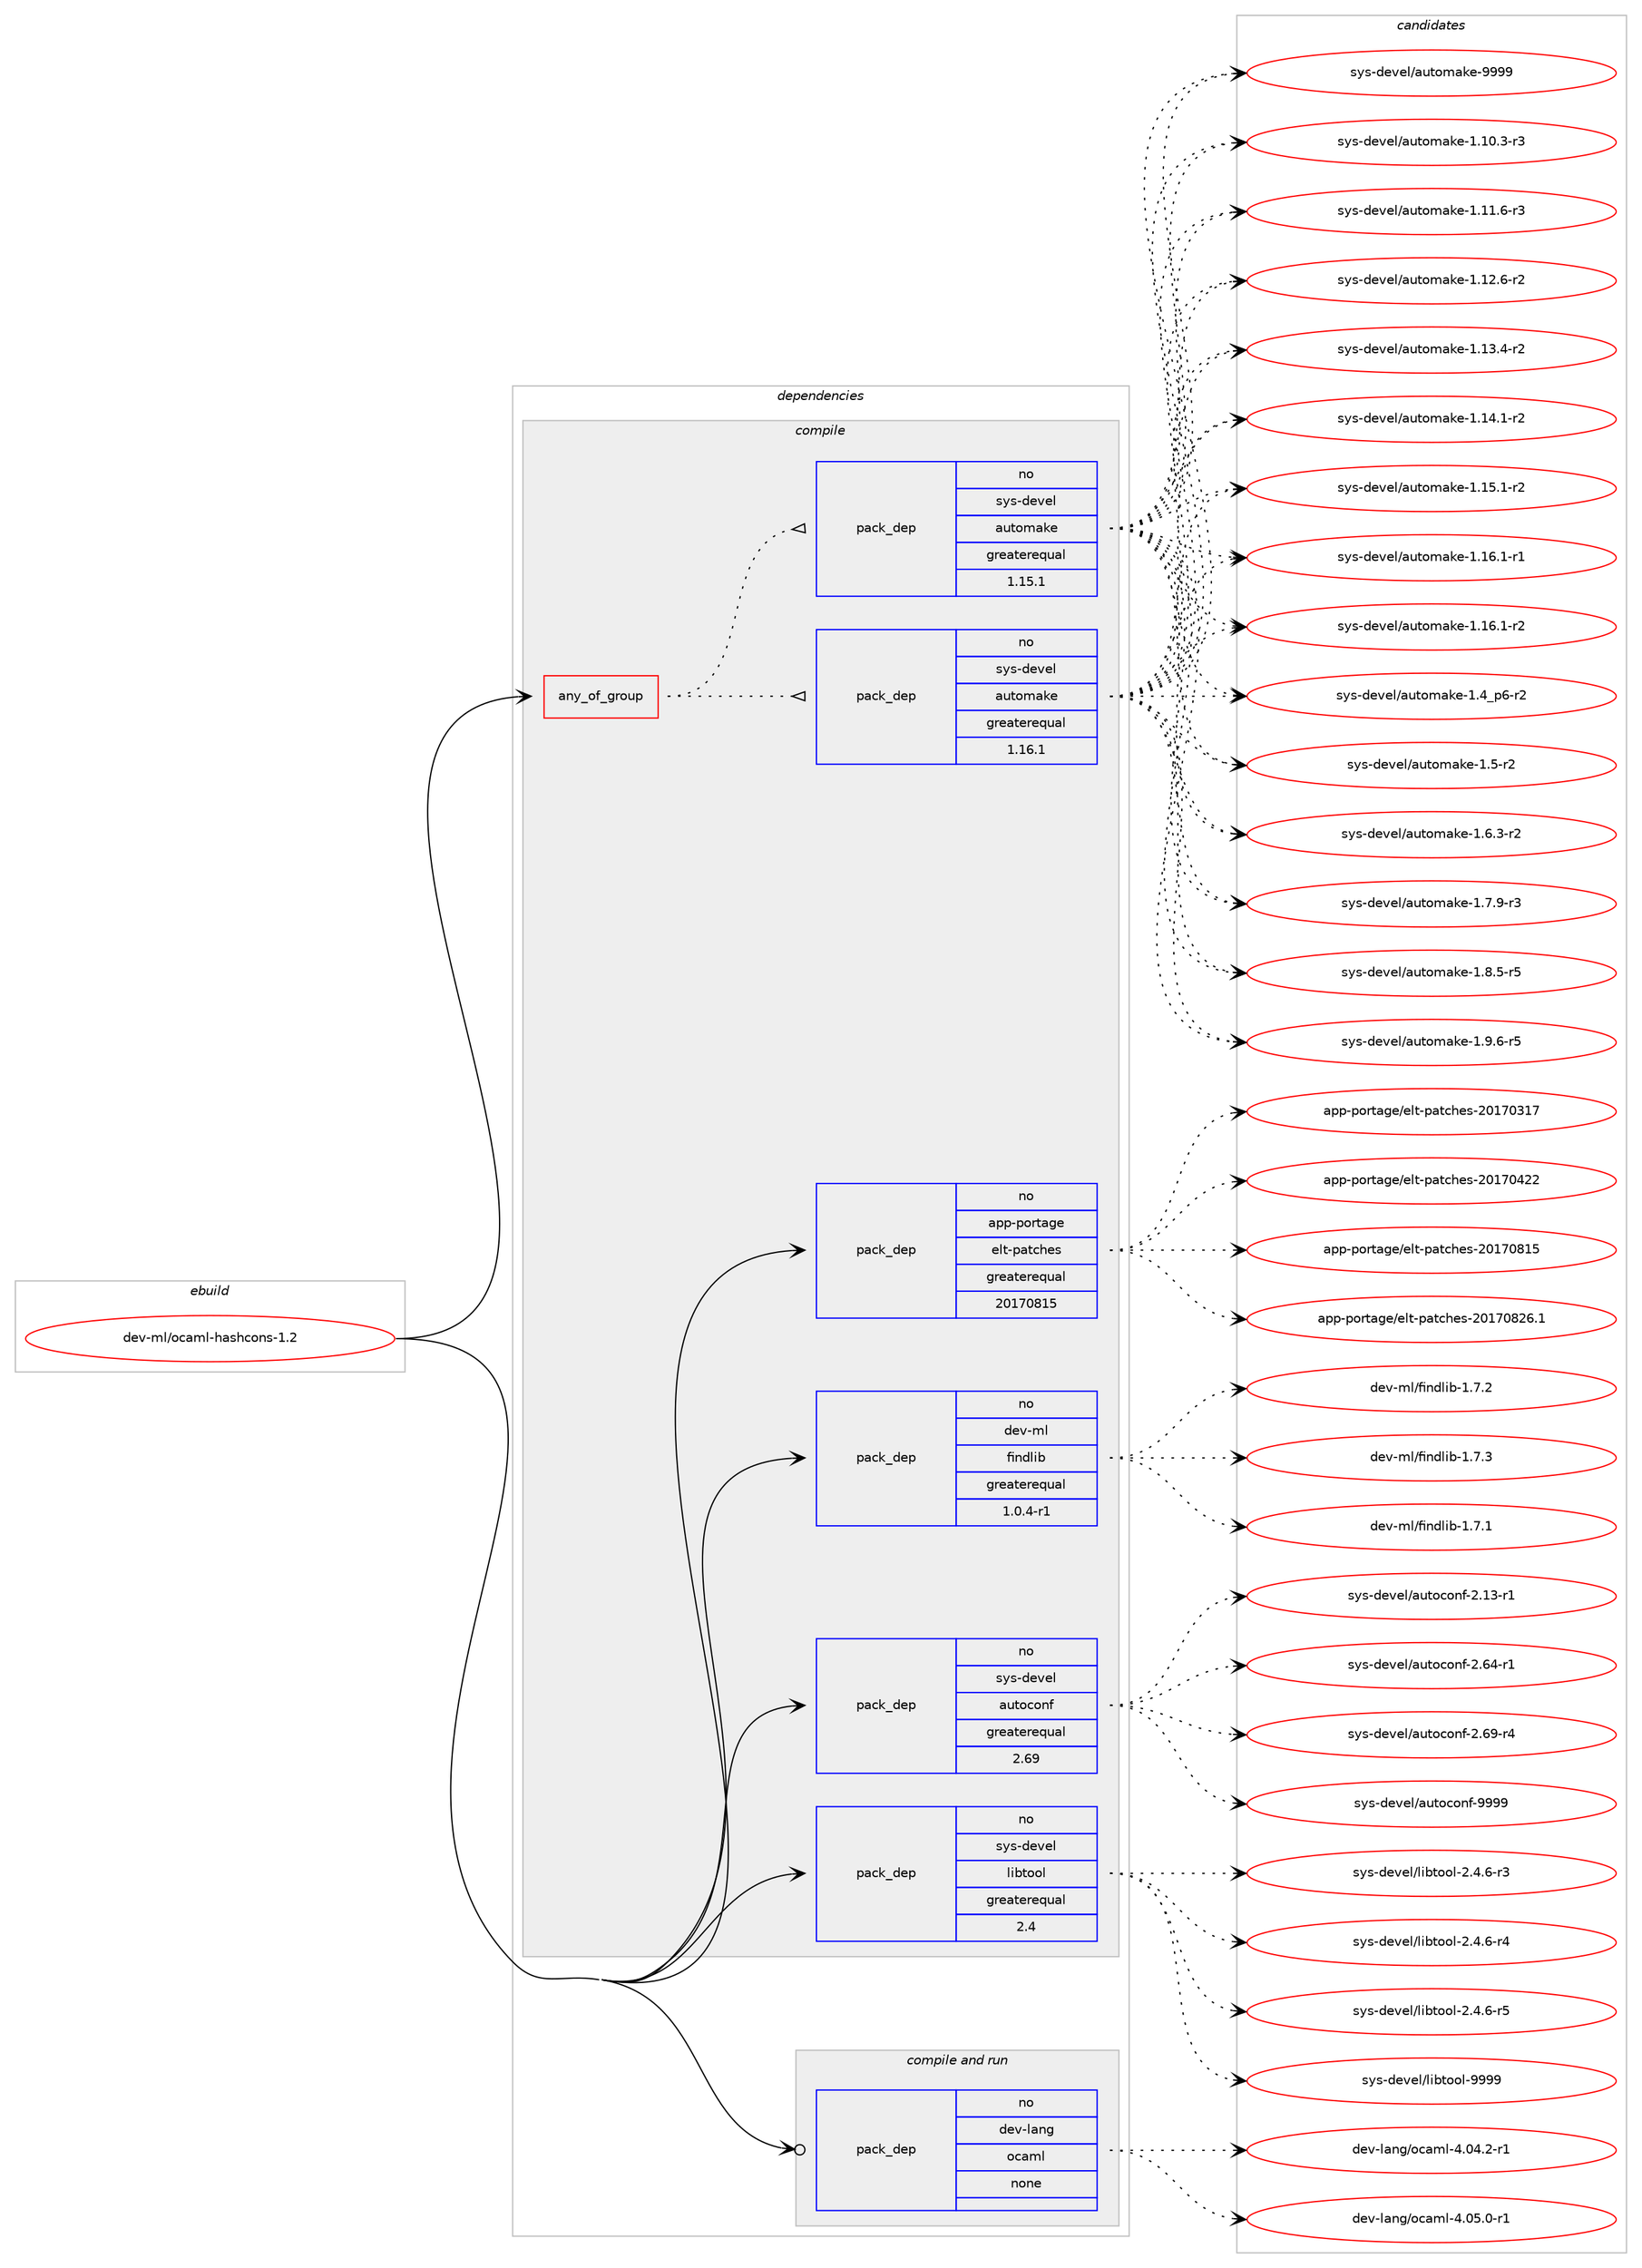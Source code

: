 digraph prolog {

# *************
# Graph options
# *************

newrank=true;
concentrate=true;
compound=true;
graph [rankdir=LR,fontname=Helvetica,fontsize=10,ranksep=1.5];#, ranksep=2.5, nodesep=0.2];
edge  [arrowhead=vee];
node  [fontname=Helvetica,fontsize=10];

# **********
# The ebuild
# **********

subgraph cluster_leftcol {
color=gray;
rank=same;
label=<<i>ebuild</i>>;
id [label="dev-ml/ocaml-hashcons-1.2", color=red, width=4, href="../dev-ml/ocaml-hashcons-1.2.svg"];
}

# ****************
# The dependencies
# ****************

subgraph cluster_midcol {
color=gray;
label=<<i>dependencies</i>>;
subgraph cluster_compile {
fillcolor="#eeeeee";
style=filled;
label=<<i>compile</i>>;
subgraph any11271 {
dependency572074 [label=<<TABLE BORDER="0" CELLBORDER="1" CELLSPACING="0" CELLPADDING="4"><TR><TD CELLPADDING="10">any_of_group</TD></TR></TABLE>>, shape=none, color=red];subgraph pack427291 {
dependency572075 [label=<<TABLE BORDER="0" CELLBORDER="1" CELLSPACING="0" CELLPADDING="4" WIDTH="220"><TR><TD ROWSPAN="6" CELLPADDING="30">pack_dep</TD></TR><TR><TD WIDTH="110">no</TD></TR><TR><TD>sys-devel</TD></TR><TR><TD>automake</TD></TR><TR><TD>greaterequal</TD></TR><TR><TD>1.16.1</TD></TR></TABLE>>, shape=none, color=blue];
}
dependency572074:e -> dependency572075:w [weight=20,style="dotted",arrowhead="oinv"];
subgraph pack427292 {
dependency572076 [label=<<TABLE BORDER="0" CELLBORDER="1" CELLSPACING="0" CELLPADDING="4" WIDTH="220"><TR><TD ROWSPAN="6" CELLPADDING="30">pack_dep</TD></TR><TR><TD WIDTH="110">no</TD></TR><TR><TD>sys-devel</TD></TR><TR><TD>automake</TD></TR><TR><TD>greaterequal</TD></TR><TR><TD>1.15.1</TD></TR></TABLE>>, shape=none, color=blue];
}
dependency572074:e -> dependency572076:w [weight=20,style="dotted",arrowhead="oinv"];
}
id:e -> dependency572074:w [weight=20,style="solid",arrowhead="vee"];
subgraph pack427293 {
dependency572077 [label=<<TABLE BORDER="0" CELLBORDER="1" CELLSPACING="0" CELLPADDING="4" WIDTH="220"><TR><TD ROWSPAN="6" CELLPADDING="30">pack_dep</TD></TR><TR><TD WIDTH="110">no</TD></TR><TR><TD>app-portage</TD></TR><TR><TD>elt-patches</TD></TR><TR><TD>greaterequal</TD></TR><TR><TD>20170815</TD></TR></TABLE>>, shape=none, color=blue];
}
id:e -> dependency572077:w [weight=20,style="solid",arrowhead="vee"];
subgraph pack427294 {
dependency572078 [label=<<TABLE BORDER="0" CELLBORDER="1" CELLSPACING="0" CELLPADDING="4" WIDTH="220"><TR><TD ROWSPAN="6" CELLPADDING="30">pack_dep</TD></TR><TR><TD WIDTH="110">no</TD></TR><TR><TD>dev-ml</TD></TR><TR><TD>findlib</TD></TR><TR><TD>greaterequal</TD></TR><TR><TD>1.0.4-r1</TD></TR></TABLE>>, shape=none, color=blue];
}
id:e -> dependency572078:w [weight=20,style="solid",arrowhead="vee"];
subgraph pack427295 {
dependency572079 [label=<<TABLE BORDER="0" CELLBORDER="1" CELLSPACING="0" CELLPADDING="4" WIDTH="220"><TR><TD ROWSPAN="6" CELLPADDING="30">pack_dep</TD></TR><TR><TD WIDTH="110">no</TD></TR><TR><TD>sys-devel</TD></TR><TR><TD>autoconf</TD></TR><TR><TD>greaterequal</TD></TR><TR><TD>2.69</TD></TR></TABLE>>, shape=none, color=blue];
}
id:e -> dependency572079:w [weight=20,style="solid",arrowhead="vee"];
subgraph pack427296 {
dependency572080 [label=<<TABLE BORDER="0" CELLBORDER="1" CELLSPACING="0" CELLPADDING="4" WIDTH="220"><TR><TD ROWSPAN="6" CELLPADDING="30">pack_dep</TD></TR><TR><TD WIDTH="110">no</TD></TR><TR><TD>sys-devel</TD></TR><TR><TD>libtool</TD></TR><TR><TD>greaterequal</TD></TR><TR><TD>2.4</TD></TR></TABLE>>, shape=none, color=blue];
}
id:e -> dependency572080:w [weight=20,style="solid",arrowhead="vee"];
}
subgraph cluster_compileandrun {
fillcolor="#eeeeee";
style=filled;
label=<<i>compile and run</i>>;
subgraph pack427297 {
dependency572081 [label=<<TABLE BORDER="0" CELLBORDER="1" CELLSPACING="0" CELLPADDING="4" WIDTH="220"><TR><TD ROWSPAN="6" CELLPADDING="30">pack_dep</TD></TR><TR><TD WIDTH="110">no</TD></TR><TR><TD>dev-lang</TD></TR><TR><TD>ocaml</TD></TR><TR><TD>none</TD></TR><TR><TD></TD></TR></TABLE>>, shape=none, color=blue];
}
id:e -> dependency572081:w [weight=20,style="solid",arrowhead="odotvee"];
}
subgraph cluster_run {
fillcolor="#eeeeee";
style=filled;
label=<<i>run</i>>;
}
}

# **************
# The candidates
# **************

subgraph cluster_choices {
rank=same;
color=gray;
label=<<i>candidates</i>>;

subgraph choice427291 {
color=black;
nodesep=1;
choice11512111545100101118101108479711711611110997107101454946494846514511451 [label="sys-devel/automake-1.10.3-r3", color=red, width=4,href="../sys-devel/automake-1.10.3-r3.svg"];
choice11512111545100101118101108479711711611110997107101454946494946544511451 [label="sys-devel/automake-1.11.6-r3", color=red, width=4,href="../sys-devel/automake-1.11.6-r3.svg"];
choice11512111545100101118101108479711711611110997107101454946495046544511450 [label="sys-devel/automake-1.12.6-r2", color=red, width=4,href="../sys-devel/automake-1.12.6-r2.svg"];
choice11512111545100101118101108479711711611110997107101454946495146524511450 [label="sys-devel/automake-1.13.4-r2", color=red, width=4,href="../sys-devel/automake-1.13.4-r2.svg"];
choice11512111545100101118101108479711711611110997107101454946495246494511450 [label="sys-devel/automake-1.14.1-r2", color=red, width=4,href="../sys-devel/automake-1.14.1-r2.svg"];
choice11512111545100101118101108479711711611110997107101454946495346494511450 [label="sys-devel/automake-1.15.1-r2", color=red, width=4,href="../sys-devel/automake-1.15.1-r2.svg"];
choice11512111545100101118101108479711711611110997107101454946495446494511449 [label="sys-devel/automake-1.16.1-r1", color=red, width=4,href="../sys-devel/automake-1.16.1-r1.svg"];
choice11512111545100101118101108479711711611110997107101454946495446494511450 [label="sys-devel/automake-1.16.1-r2", color=red, width=4,href="../sys-devel/automake-1.16.1-r2.svg"];
choice115121115451001011181011084797117116111109971071014549465295112544511450 [label="sys-devel/automake-1.4_p6-r2", color=red, width=4,href="../sys-devel/automake-1.4_p6-r2.svg"];
choice11512111545100101118101108479711711611110997107101454946534511450 [label="sys-devel/automake-1.5-r2", color=red, width=4,href="../sys-devel/automake-1.5-r2.svg"];
choice115121115451001011181011084797117116111109971071014549465446514511450 [label="sys-devel/automake-1.6.3-r2", color=red, width=4,href="../sys-devel/automake-1.6.3-r2.svg"];
choice115121115451001011181011084797117116111109971071014549465546574511451 [label="sys-devel/automake-1.7.9-r3", color=red, width=4,href="../sys-devel/automake-1.7.9-r3.svg"];
choice115121115451001011181011084797117116111109971071014549465646534511453 [label="sys-devel/automake-1.8.5-r5", color=red, width=4,href="../sys-devel/automake-1.8.5-r5.svg"];
choice115121115451001011181011084797117116111109971071014549465746544511453 [label="sys-devel/automake-1.9.6-r5", color=red, width=4,href="../sys-devel/automake-1.9.6-r5.svg"];
choice115121115451001011181011084797117116111109971071014557575757 [label="sys-devel/automake-9999", color=red, width=4,href="../sys-devel/automake-9999.svg"];
dependency572075:e -> choice11512111545100101118101108479711711611110997107101454946494846514511451:w [style=dotted,weight="100"];
dependency572075:e -> choice11512111545100101118101108479711711611110997107101454946494946544511451:w [style=dotted,weight="100"];
dependency572075:e -> choice11512111545100101118101108479711711611110997107101454946495046544511450:w [style=dotted,weight="100"];
dependency572075:e -> choice11512111545100101118101108479711711611110997107101454946495146524511450:w [style=dotted,weight="100"];
dependency572075:e -> choice11512111545100101118101108479711711611110997107101454946495246494511450:w [style=dotted,weight="100"];
dependency572075:e -> choice11512111545100101118101108479711711611110997107101454946495346494511450:w [style=dotted,weight="100"];
dependency572075:e -> choice11512111545100101118101108479711711611110997107101454946495446494511449:w [style=dotted,weight="100"];
dependency572075:e -> choice11512111545100101118101108479711711611110997107101454946495446494511450:w [style=dotted,weight="100"];
dependency572075:e -> choice115121115451001011181011084797117116111109971071014549465295112544511450:w [style=dotted,weight="100"];
dependency572075:e -> choice11512111545100101118101108479711711611110997107101454946534511450:w [style=dotted,weight="100"];
dependency572075:e -> choice115121115451001011181011084797117116111109971071014549465446514511450:w [style=dotted,weight="100"];
dependency572075:e -> choice115121115451001011181011084797117116111109971071014549465546574511451:w [style=dotted,weight="100"];
dependency572075:e -> choice115121115451001011181011084797117116111109971071014549465646534511453:w [style=dotted,weight="100"];
dependency572075:e -> choice115121115451001011181011084797117116111109971071014549465746544511453:w [style=dotted,weight="100"];
dependency572075:e -> choice115121115451001011181011084797117116111109971071014557575757:w [style=dotted,weight="100"];
}
subgraph choice427292 {
color=black;
nodesep=1;
choice11512111545100101118101108479711711611110997107101454946494846514511451 [label="sys-devel/automake-1.10.3-r3", color=red, width=4,href="../sys-devel/automake-1.10.3-r3.svg"];
choice11512111545100101118101108479711711611110997107101454946494946544511451 [label="sys-devel/automake-1.11.6-r3", color=red, width=4,href="../sys-devel/automake-1.11.6-r3.svg"];
choice11512111545100101118101108479711711611110997107101454946495046544511450 [label="sys-devel/automake-1.12.6-r2", color=red, width=4,href="../sys-devel/automake-1.12.6-r2.svg"];
choice11512111545100101118101108479711711611110997107101454946495146524511450 [label="sys-devel/automake-1.13.4-r2", color=red, width=4,href="../sys-devel/automake-1.13.4-r2.svg"];
choice11512111545100101118101108479711711611110997107101454946495246494511450 [label="sys-devel/automake-1.14.1-r2", color=red, width=4,href="../sys-devel/automake-1.14.1-r2.svg"];
choice11512111545100101118101108479711711611110997107101454946495346494511450 [label="sys-devel/automake-1.15.1-r2", color=red, width=4,href="../sys-devel/automake-1.15.1-r2.svg"];
choice11512111545100101118101108479711711611110997107101454946495446494511449 [label="sys-devel/automake-1.16.1-r1", color=red, width=4,href="../sys-devel/automake-1.16.1-r1.svg"];
choice11512111545100101118101108479711711611110997107101454946495446494511450 [label="sys-devel/automake-1.16.1-r2", color=red, width=4,href="../sys-devel/automake-1.16.1-r2.svg"];
choice115121115451001011181011084797117116111109971071014549465295112544511450 [label="sys-devel/automake-1.4_p6-r2", color=red, width=4,href="../sys-devel/automake-1.4_p6-r2.svg"];
choice11512111545100101118101108479711711611110997107101454946534511450 [label="sys-devel/automake-1.5-r2", color=red, width=4,href="../sys-devel/automake-1.5-r2.svg"];
choice115121115451001011181011084797117116111109971071014549465446514511450 [label="sys-devel/automake-1.6.3-r2", color=red, width=4,href="../sys-devel/automake-1.6.3-r2.svg"];
choice115121115451001011181011084797117116111109971071014549465546574511451 [label="sys-devel/automake-1.7.9-r3", color=red, width=4,href="../sys-devel/automake-1.7.9-r3.svg"];
choice115121115451001011181011084797117116111109971071014549465646534511453 [label="sys-devel/automake-1.8.5-r5", color=red, width=4,href="../sys-devel/automake-1.8.5-r5.svg"];
choice115121115451001011181011084797117116111109971071014549465746544511453 [label="sys-devel/automake-1.9.6-r5", color=red, width=4,href="../sys-devel/automake-1.9.6-r5.svg"];
choice115121115451001011181011084797117116111109971071014557575757 [label="sys-devel/automake-9999", color=red, width=4,href="../sys-devel/automake-9999.svg"];
dependency572076:e -> choice11512111545100101118101108479711711611110997107101454946494846514511451:w [style=dotted,weight="100"];
dependency572076:e -> choice11512111545100101118101108479711711611110997107101454946494946544511451:w [style=dotted,weight="100"];
dependency572076:e -> choice11512111545100101118101108479711711611110997107101454946495046544511450:w [style=dotted,weight="100"];
dependency572076:e -> choice11512111545100101118101108479711711611110997107101454946495146524511450:w [style=dotted,weight="100"];
dependency572076:e -> choice11512111545100101118101108479711711611110997107101454946495246494511450:w [style=dotted,weight="100"];
dependency572076:e -> choice11512111545100101118101108479711711611110997107101454946495346494511450:w [style=dotted,weight="100"];
dependency572076:e -> choice11512111545100101118101108479711711611110997107101454946495446494511449:w [style=dotted,weight="100"];
dependency572076:e -> choice11512111545100101118101108479711711611110997107101454946495446494511450:w [style=dotted,weight="100"];
dependency572076:e -> choice115121115451001011181011084797117116111109971071014549465295112544511450:w [style=dotted,weight="100"];
dependency572076:e -> choice11512111545100101118101108479711711611110997107101454946534511450:w [style=dotted,weight="100"];
dependency572076:e -> choice115121115451001011181011084797117116111109971071014549465446514511450:w [style=dotted,weight="100"];
dependency572076:e -> choice115121115451001011181011084797117116111109971071014549465546574511451:w [style=dotted,weight="100"];
dependency572076:e -> choice115121115451001011181011084797117116111109971071014549465646534511453:w [style=dotted,weight="100"];
dependency572076:e -> choice115121115451001011181011084797117116111109971071014549465746544511453:w [style=dotted,weight="100"];
dependency572076:e -> choice115121115451001011181011084797117116111109971071014557575757:w [style=dotted,weight="100"];
}
subgraph choice427293 {
color=black;
nodesep=1;
choice97112112451121111141169710310147101108116451129711699104101115455048495548514955 [label="app-portage/elt-patches-20170317", color=red, width=4,href="../app-portage/elt-patches-20170317.svg"];
choice97112112451121111141169710310147101108116451129711699104101115455048495548525050 [label="app-portage/elt-patches-20170422", color=red, width=4,href="../app-portage/elt-patches-20170422.svg"];
choice97112112451121111141169710310147101108116451129711699104101115455048495548564953 [label="app-portage/elt-patches-20170815", color=red, width=4,href="../app-portage/elt-patches-20170815.svg"];
choice971121124511211111411697103101471011081164511297116991041011154550484955485650544649 [label="app-portage/elt-patches-20170826.1", color=red, width=4,href="../app-portage/elt-patches-20170826.1.svg"];
dependency572077:e -> choice97112112451121111141169710310147101108116451129711699104101115455048495548514955:w [style=dotted,weight="100"];
dependency572077:e -> choice97112112451121111141169710310147101108116451129711699104101115455048495548525050:w [style=dotted,weight="100"];
dependency572077:e -> choice97112112451121111141169710310147101108116451129711699104101115455048495548564953:w [style=dotted,weight="100"];
dependency572077:e -> choice971121124511211111411697103101471011081164511297116991041011154550484955485650544649:w [style=dotted,weight="100"];
}
subgraph choice427294 {
color=black;
nodesep=1;
choice100101118451091084710210511010010810598454946554649 [label="dev-ml/findlib-1.7.1", color=red, width=4,href="../dev-ml/findlib-1.7.1.svg"];
choice100101118451091084710210511010010810598454946554650 [label="dev-ml/findlib-1.7.2", color=red, width=4,href="../dev-ml/findlib-1.7.2.svg"];
choice100101118451091084710210511010010810598454946554651 [label="dev-ml/findlib-1.7.3", color=red, width=4,href="../dev-ml/findlib-1.7.3.svg"];
dependency572078:e -> choice100101118451091084710210511010010810598454946554649:w [style=dotted,weight="100"];
dependency572078:e -> choice100101118451091084710210511010010810598454946554650:w [style=dotted,weight="100"];
dependency572078:e -> choice100101118451091084710210511010010810598454946554651:w [style=dotted,weight="100"];
}
subgraph choice427295 {
color=black;
nodesep=1;
choice1151211154510010111810110847971171161119911111010245504649514511449 [label="sys-devel/autoconf-2.13-r1", color=red, width=4,href="../sys-devel/autoconf-2.13-r1.svg"];
choice1151211154510010111810110847971171161119911111010245504654524511449 [label="sys-devel/autoconf-2.64-r1", color=red, width=4,href="../sys-devel/autoconf-2.64-r1.svg"];
choice1151211154510010111810110847971171161119911111010245504654574511452 [label="sys-devel/autoconf-2.69-r4", color=red, width=4,href="../sys-devel/autoconf-2.69-r4.svg"];
choice115121115451001011181011084797117116111991111101024557575757 [label="sys-devel/autoconf-9999", color=red, width=4,href="../sys-devel/autoconf-9999.svg"];
dependency572079:e -> choice1151211154510010111810110847971171161119911111010245504649514511449:w [style=dotted,weight="100"];
dependency572079:e -> choice1151211154510010111810110847971171161119911111010245504654524511449:w [style=dotted,weight="100"];
dependency572079:e -> choice1151211154510010111810110847971171161119911111010245504654574511452:w [style=dotted,weight="100"];
dependency572079:e -> choice115121115451001011181011084797117116111991111101024557575757:w [style=dotted,weight="100"];
}
subgraph choice427296 {
color=black;
nodesep=1;
choice1151211154510010111810110847108105981161111111084550465246544511451 [label="sys-devel/libtool-2.4.6-r3", color=red, width=4,href="../sys-devel/libtool-2.4.6-r3.svg"];
choice1151211154510010111810110847108105981161111111084550465246544511452 [label="sys-devel/libtool-2.4.6-r4", color=red, width=4,href="../sys-devel/libtool-2.4.6-r4.svg"];
choice1151211154510010111810110847108105981161111111084550465246544511453 [label="sys-devel/libtool-2.4.6-r5", color=red, width=4,href="../sys-devel/libtool-2.4.6-r5.svg"];
choice1151211154510010111810110847108105981161111111084557575757 [label="sys-devel/libtool-9999", color=red, width=4,href="../sys-devel/libtool-9999.svg"];
dependency572080:e -> choice1151211154510010111810110847108105981161111111084550465246544511451:w [style=dotted,weight="100"];
dependency572080:e -> choice1151211154510010111810110847108105981161111111084550465246544511452:w [style=dotted,weight="100"];
dependency572080:e -> choice1151211154510010111810110847108105981161111111084550465246544511453:w [style=dotted,weight="100"];
dependency572080:e -> choice1151211154510010111810110847108105981161111111084557575757:w [style=dotted,weight="100"];
}
subgraph choice427297 {
color=black;
nodesep=1;
choice1001011184510897110103471119997109108455246485246504511449 [label="dev-lang/ocaml-4.04.2-r1", color=red, width=4,href="../dev-lang/ocaml-4.04.2-r1.svg"];
choice1001011184510897110103471119997109108455246485346484511449 [label="dev-lang/ocaml-4.05.0-r1", color=red, width=4,href="../dev-lang/ocaml-4.05.0-r1.svg"];
dependency572081:e -> choice1001011184510897110103471119997109108455246485246504511449:w [style=dotted,weight="100"];
dependency572081:e -> choice1001011184510897110103471119997109108455246485346484511449:w [style=dotted,weight="100"];
}
}

}
